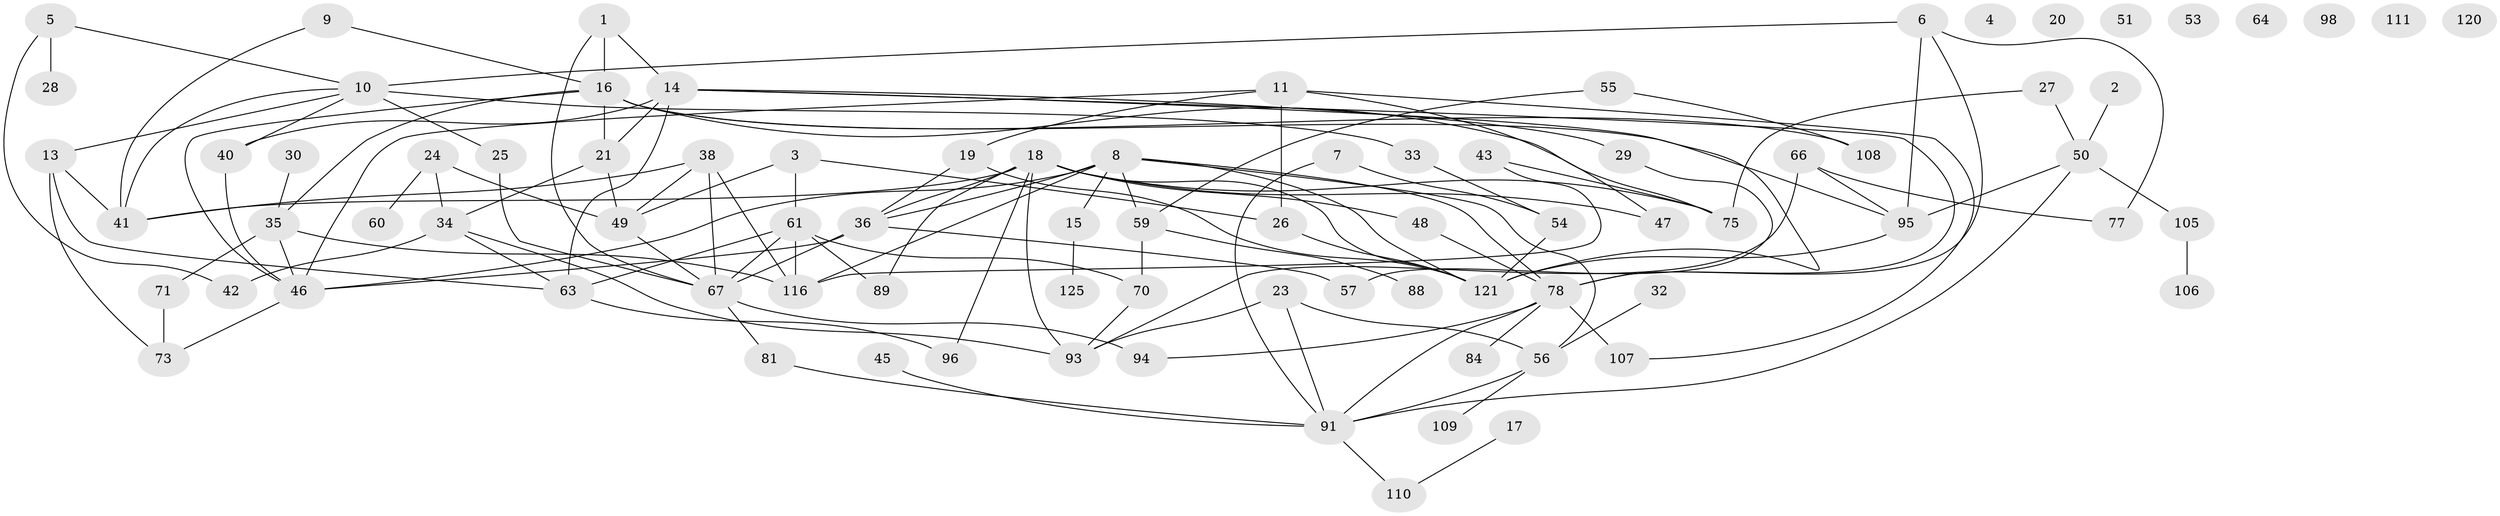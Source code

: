 // original degree distribution, {2: 0.30708661417322836, 1: 0.13385826771653545, 3: 0.2283464566929134, 0: 0.06299212598425197, 5: 0.11811023622047244, 4: 0.09448818897637795, 6: 0.03937007874015748, 7: 0.007874015748031496, 8: 0.007874015748031496}
// Generated by graph-tools (version 1.1) at 2025/41/03/06/25 10:41:25]
// undirected, 84 vertices, 131 edges
graph export_dot {
graph [start="1"]
  node [color=gray90,style=filled];
  1 [super="+115"];
  2;
  3;
  4;
  5;
  6 [super="+101"];
  7 [super="+99"];
  8 [super="+76"];
  9 [super="+22"];
  10 [super="+12"];
  11 [super="+83"];
  13 [super="+126"];
  14 [super="+39"];
  15 [super="+65"];
  16 [super="+85"];
  17;
  18 [super="+68"];
  19 [super="+87"];
  20;
  21 [super="+62"];
  23;
  24;
  25;
  26 [super="+119"];
  27;
  28 [super="+80"];
  29;
  30 [super="+31"];
  32;
  33 [super="+37"];
  34 [super="+44"];
  35 [super="+92"];
  36 [super="+72"];
  38;
  40 [super="+69"];
  41 [super="+127"];
  42;
  43 [super="+86"];
  45;
  46 [super="+58"];
  47 [super="+124"];
  48;
  49 [super="+97"];
  50 [super="+52"];
  51;
  53;
  54 [super="+79"];
  55 [super="+90"];
  56 [super="+118"];
  57;
  59 [super="+104"];
  60;
  61 [super="+123"];
  63;
  64;
  66 [super="+114"];
  67 [super="+74"];
  70 [super="+102"];
  71;
  73 [super="+82"];
  75 [super="+113"];
  77 [super="+103"];
  78 [super="+117"];
  81;
  84;
  88;
  89;
  91 [super="+112"];
  93;
  94;
  95 [super="+100"];
  96;
  98;
  105;
  106;
  107;
  108;
  109;
  110;
  111;
  116;
  120;
  121 [super="+122"];
  125;
  1 -- 14;
  1 -- 16;
  1 -- 67;
  2 -- 50;
  3 -- 26;
  3 -- 61;
  3 -- 49;
  5 -- 10;
  5 -- 42;
  5 -- 28;
  6 -- 10 [weight=2];
  6 -- 77;
  6 -- 78;
  6 -- 95;
  7 -- 91;
  7 -- 54;
  8 -- 36;
  8 -- 116;
  8 -- 56;
  8 -- 59;
  8 -- 46;
  8 -- 78;
  8 -- 15;
  8 -- 121;
  9 -- 16;
  9 -- 41;
  10 -- 40;
  10 -- 33;
  10 -- 25;
  10 -- 41;
  10 -- 13;
  11 -- 26;
  11 -- 19;
  11 -- 107;
  11 -- 46;
  11 -- 47;
  13 -- 63;
  13 -- 41;
  13 -- 73;
  14 -- 21;
  14 -- 40;
  14 -- 29;
  14 -- 63;
  14 -- 78;
  14 -- 121;
  15 -- 125;
  16 -- 75;
  16 -- 108;
  16 -- 46;
  16 -- 95;
  16 -- 21;
  16 -- 35;
  17 -- 110;
  18 -- 36;
  18 -- 47;
  18 -- 89;
  18 -- 93;
  18 -- 48;
  18 -- 96;
  18 -- 75;
  18 -- 41;
  18 -- 121;
  19 -- 121;
  19 -- 36;
  21 -- 34;
  21 -- 49;
  23 -- 91;
  23 -- 93;
  23 -- 56;
  24 -- 34;
  24 -- 60;
  24 -- 49;
  25 -- 67;
  26 -- 121;
  27 -- 50;
  27 -- 75;
  29 -- 57;
  30 -- 35;
  32 -- 56;
  33 -- 54;
  34 -- 93;
  34 -- 42;
  34 -- 63;
  35 -- 116;
  35 -- 71;
  35 -- 46;
  36 -- 57;
  36 -- 46;
  36 -- 67;
  38 -- 41;
  38 -- 49;
  38 -- 67;
  38 -- 116;
  40 -- 46;
  43 -- 75;
  43 -- 116;
  45 -- 91;
  46 -- 73;
  48 -- 78;
  49 -- 67;
  50 -- 105;
  50 -- 95;
  50 -- 91;
  54 -- 121;
  55 -- 59;
  55 -- 108;
  56 -- 91;
  56 -- 109;
  59 -- 70;
  59 -- 88;
  61 -- 63;
  61 -- 70;
  61 -- 89;
  61 -- 116;
  61 -- 67;
  63 -- 96;
  66 -- 93;
  66 -- 95;
  66 -- 77;
  67 -- 81;
  67 -- 94;
  70 -- 93;
  71 -- 73;
  78 -- 107;
  78 -- 84;
  78 -- 94;
  78 -- 91;
  81 -- 91;
  91 -- 110;
  95 -- 121;
  105 -- 106;
}
